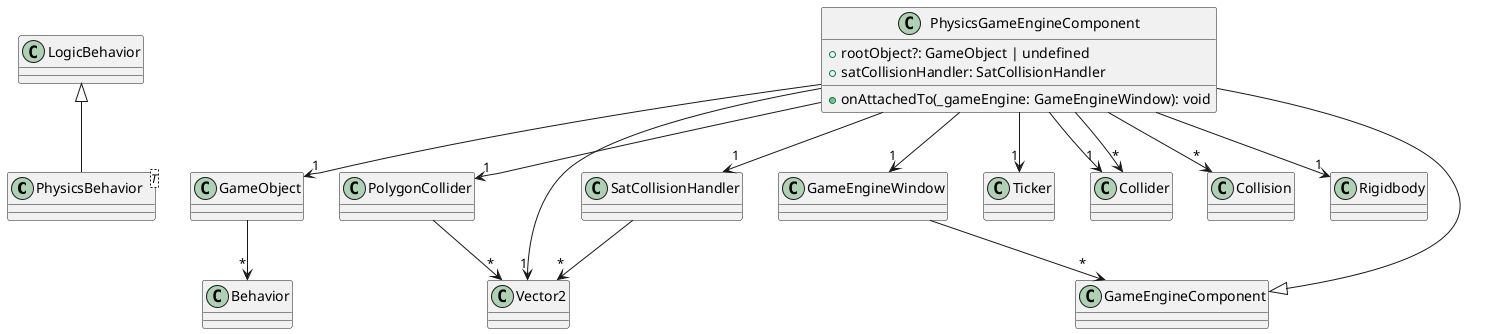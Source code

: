 @startuml
class PhysicsBehavior<T> extends LogicBehavior
class PhysicsGameEngineComponent extends GameEngineComponent {
    +rootObject?: GameObject | undefined
    +satCollisionHandler: SatCollisionHandler
    +onAttachedTo(_gameEngine: GameEngineWindow): void
}
GameEngineWindow --> "*" GameEngineComponent
GameObject --> "*" Behavior
PolygonCollider --> "*" Vector2
SatCollisionHandler --> "*" Vector2
PhysicsGameEngineComponent --> "1" GameObject
PhysicsGameEngineComponent --> "1" SatCollisionHandler
PhysicsGameEngineComponent --> "1" Ticker
PhysicsGameEngineComponent --> "1" Collider
PhysicsGameEngineComponent --> "*" Collision
PhysicsGameEngineComponent --> "1" Vector2
PhysicsGameEngineComponent --> "1" GameEngineWindow
PhysicsGameEngineComponent --> "*" Collider
PhysicsGameEngineComponent --> "1" PolygonCollider
PhysicsGameEngineComponent --> "1" Rigidbody
@enduml